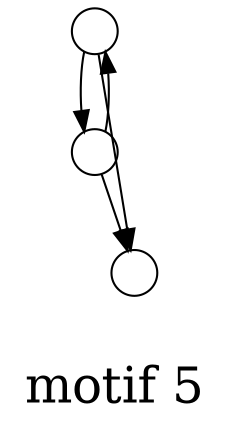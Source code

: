 /*****
motif 5
*****/

digraph G {
  graph [splines=false overlap=false]
  node  [shape=ellipse, width=0.3, height=0.3, label=""]
  0 ;
  1 ;
  2 ;
  0 -> 1;
  0 -> 2;
  1 -> 2;
  1 -> 0;
  label = "\nmotif 5\n";  fontsize=24;
}
